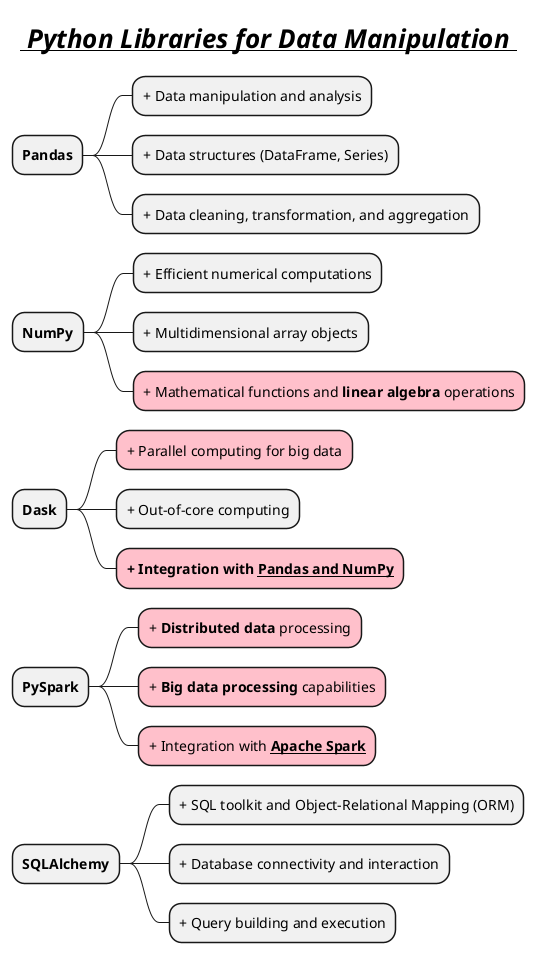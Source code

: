 @startmindmap

title =//__ Python Libraries for Data Manipulation __//

* **Pandas**
** + Data manipulation and analysis
** + Data structures (DataFrame, Series)
** + Data cleaning, transformation, and aggregation

* **NumPy**
** + Efficient numerical computations
** + Multidimensional array objects
**[#pink] + Mathematical functions and **linear algebra** operations

* **Dask**
**[#pink] + Parallel computing for big data
** + Out-of-core computing
**[#pink] **+ Integration with __Pandas and NumPy__**

* **PySpark**
**[#pink] + **Distributed data** processing
**[#pink] + **Big data processing** capabilities
**[#pink] + Integration with **__Apache Spark__**

* **SQLAlchemy**
** + SQL toolkit and Object-Relational Mapping (ORM)
** + Database connectivity and interaction
** + Query building and execution

@endmindmap
